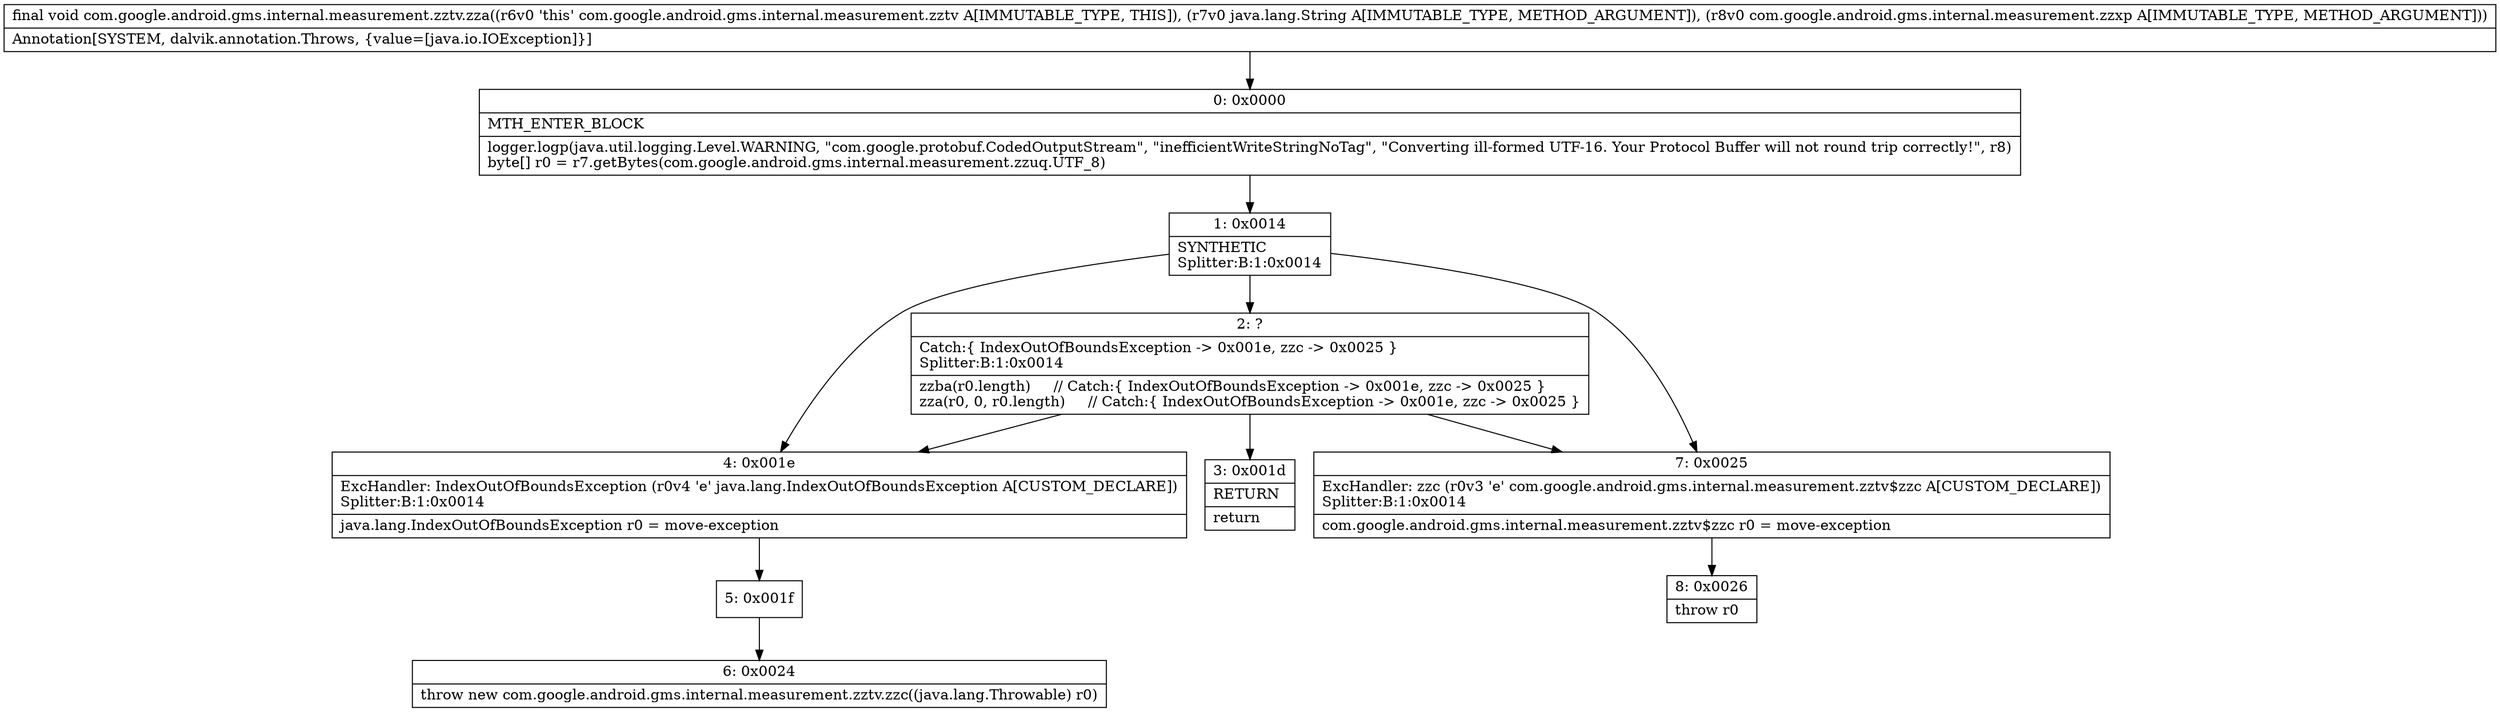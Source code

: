 digraph "CFG forcom.google.android.gms.internal.measurement.zztv.zza(Ljava\/lang\/String;Lcom\/google\/android\/gms\/internal\/measurement\/zzxp;)V" {
Node_0 [shape=record,label="{0\:\ 0x0000|MTH_ENTER_BLOCK\l|logger.logp(java.util.logging.Level.WARNING, \"com.google.protobuf.CodedOutputStream\", \"inefficientWriteStringNoTag\", \"Converting ill\-formed UTF\-16. Your Protocol Buffer will not round trip correctly!\", r8)\lbyte[] r0 = r7.getBytes(com.google.android.gms.internal.measurement.zzuq.UTF_8)\l}"];
Node_1 [shape=record,label="{1\:\ 0x0014|SYNTHETIC\lSplitter:B:1:0x0014\l}"];
Node_2 [shape=record,label="{2\:\ ?|Catch:\{ IndexOutOfBoundsException \-\> 0x001e, zzc \-\> 0x0025 \}\lSplitter:B:1:0x0014\l|zzba(r0.length)     \/\/ Catch:\{ IndexOutOfBoundsException \-\> 0x001e, zzc \-\> 0x0025 \}\lzza(r0, 0, r0.length)     \/\/ Catch:\{ IndexOutOfBoundsException \-\> 0x001e, zzc \-\> 0x0025 \}\l}"];
Node_3 [shape=record,label="{3\:\ 0x001d|RETURN\l|return\l}"];
Node_4 [shape=record,label="{4\:\ 0x001e|ExcHandler: IndexOutOfBoundsException (r0v4 'e' java.lang.IndexOutOfBoundsException A[CUSTOM_DECLARE])\lSplitter:B:1:0x0014\l|java.lang.IndexOutOfBoundsException r0 = move\-exception\l}"];
Node_5 [shape=record,label="{5\:\ 0x001f}"];
Node_6 [shape=record,label="{6\:\ 0x0024|throw new com.google.android.gms.internal.measurement.zztv.zzc((java.lang.Throwable) r0)\l}"];
Node_7 [shape=record,label="{7\:\ 0x0025|ExcHandler: zzc (r0v3 'e' com.google.android.gms.internal.measurement.zztv$zzc A[CUSTOM_DECLARE])\lSplitter:B:1:0x0014\l|com.google.android.gms.internal.measurement.zztv$zzc r0 = move\-exception\l}"];
Node_8 [shape=record,label="{8\:\ 0x0026|throw r0\l}"];
MethodNode[shape=record,label="{final void com.google.android.gms.internal.measurement.zztv.zza((r6v0 'this' com.google.android.gms.internal.measurement.zztv A[IMMUTABLE_TYPE, THIS]), (r7v0 java.lang.String A[IMMUTABLE_TYPE, METHOD_ARGUMENT]), (r8v0 com.google.android.gms.internal.measurement.zzxp A[IMMUTABLE_TYPE, METHOD_ARGUMENT]))  | Annotation[SYSTEM, dalvik.annotation.Throws, \{value=[java.io.IOException]\}]\l}"];
MethodNode -> Node_0;
Node_0 -> Node_1;
Node_1 -> Node_2;
Node_1 -> Node_4;
Node_1 -> Node_7;
Node_2 -> Node_3;
Node_2 -> Node_4;
Node_2 -> Node_7;
Node_4 -> Node_5;
Node_5 -> Node_6;
Node_7 -> Node_8;
}

